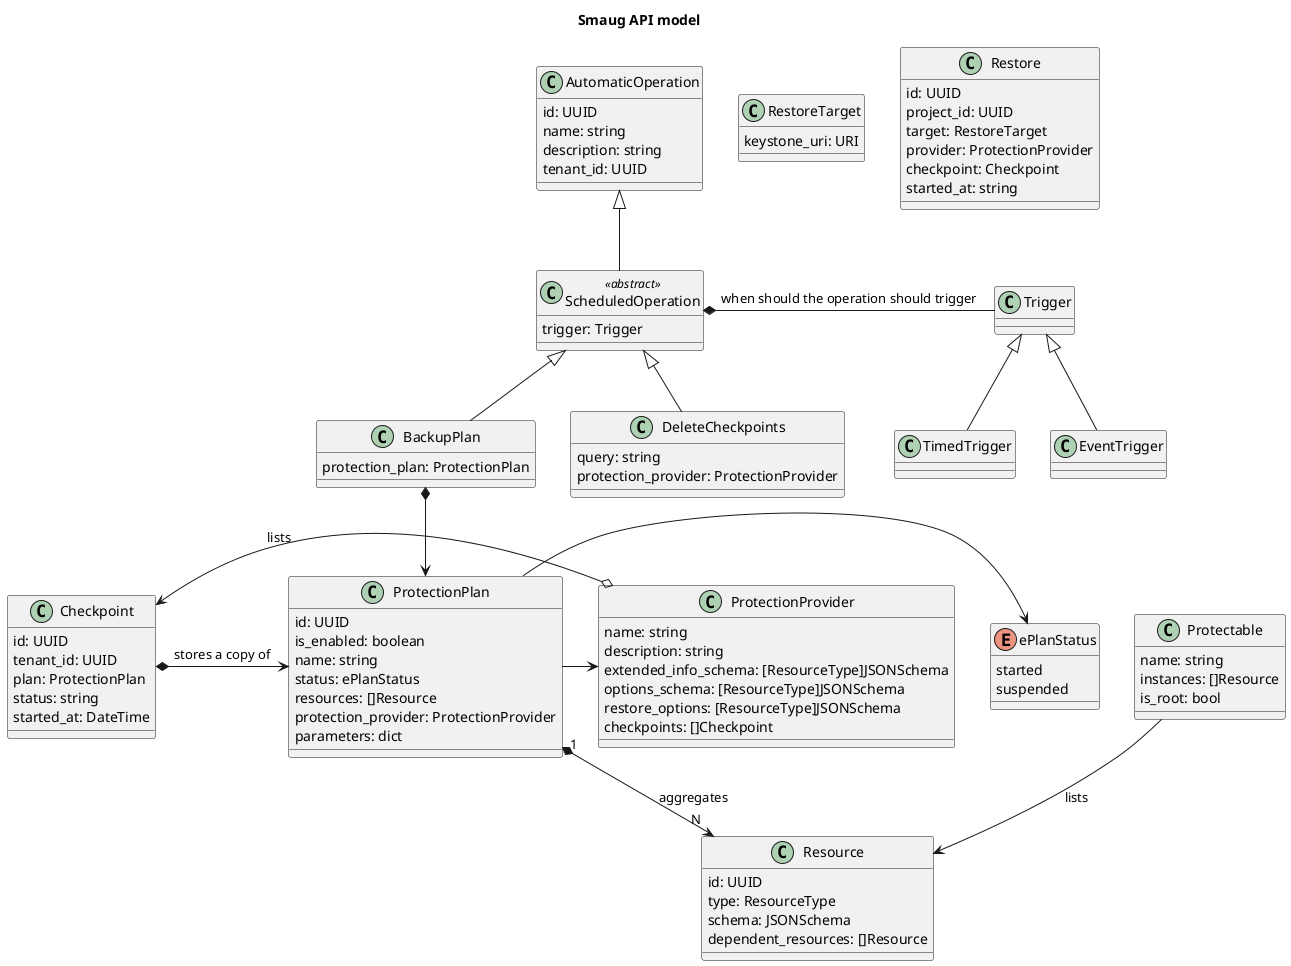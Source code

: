 @startuml

title "Smaug API model"

class Protectable {
    name: string
    instances: []Resource
    is_root: bool
}

Protectable --> Resource: lists

class Resource {
    id: UUID
    type: ResourceType
    schema: JSONSchema
    dependent_resources: []Resource
}

class Trigger {
}

class TimedTrigger extends Trigger {

}

class EventTrigger extends Trigger {

}

class Checkpoint {
    id: UUID
    tenant_id: UUID
    plan: ProtectionPlan
    status: string
    started_at: DateTime
}

Checkpoint *-> ProtectionPlan: stores a copy of

class AutomaticOperation {
    id: UUID
    name: string
    description: string
    tenant_id: UUID
}

class ScheduledOperation <<abstract>> extends AutomaticOperation {
        trigger: Trigger
}

ScheduledOperation *- Trigger: when should the operation should trigger


class BackupPlan extends ScheduledOperation {
    protection_plan: ProtectionPlan
}

BackupPlan *--> ProtectionPlan

class DeleteCheckpoints extends ScheduledOperation {
    query: string
    protection_provider: ProtectionProvider
}


class ProtectionProvider {
    name: string
    description: string
    extended_info_schema: [ResourceType]JSONSchema
    options_schema: [ResourceType]JSONSchema
    restore_options: [ResourceType]JSONSchema
    checkpoints: []Checkpoint
}

ProtectionProvider o-> Checkpoint: lists

class ProtectionPlan {
    id: UUID
    is_enabled: boolean
    name: string
    status: ePlanStatus
    resources: []Resource
    protection_provider: ProtectionProvider
    parameters: dict
}

ProtectionPlan "1" *--> "N" Resource: aggregates
ProtectionPlan -> ProtectionProvider
ProtectionPlan -> ePlanStatus

enum ePlanStatus {
    started
    suspended
}

class RestoreTarget {
    keystone_uri: URI
}

class Restore {
    id: UUID
    project_id: UUID
    target: RestoreTarget
    provider: ProtectionProvider
    checkpoint: Checkpoint
    started_at: string
}

Restore *-> RestoreTarget: restores to

@enduml
